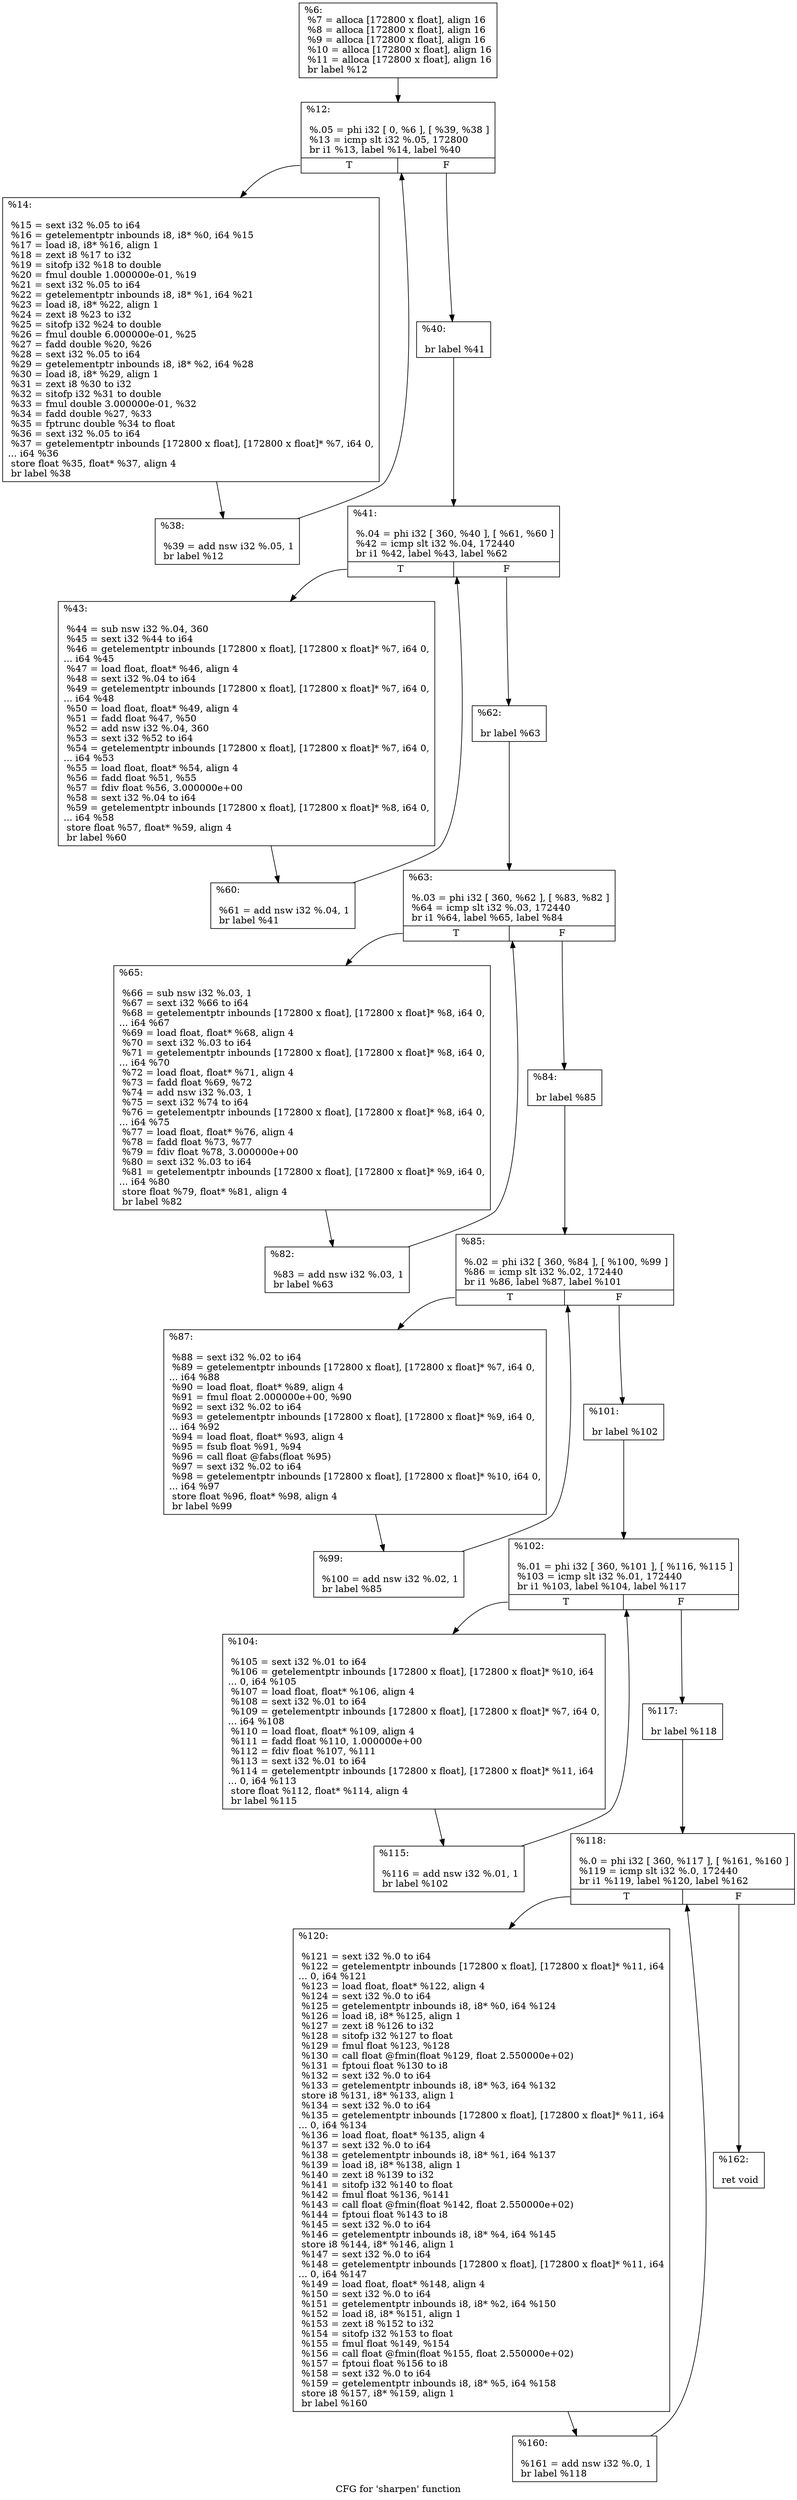 digraph "CFG for 'sharpen' function" {
	label="CFG for 'sharpen' function";

	Node0x3da0f50 [shape=record,label="{%6:\l  %7 = alloca [172800 x float], align 16\l  %8 = alloca [172800 x float], align 16\l  %9 = alloca [172800 x float], align 16\l  %10 = alloca [172800 x float], align 16\l  %11 = alloca [172800 x float], align 16\l  br label %12\l}"];
	Node0x3da0f50 -> Node0x3da0830;
	Node0x3da0830 [shape=record,label="{%12:\l\l  %.05 = phi i32 [ 0, %6 ], [ %39, %38 ]\l  %13 = icmp slt i32 %.05, 172800\l  br i1 %13, label %14, label %40\l|{<s0>T|<s1>F}}"];
	Node0x3da0830:s0 -> Node0x3da1580;
	Node0x3da0830:s1 -> Node0x3da1610;
	Node0x3da1580 [shape=record,label="{%14:\l\l  %15 = sext i32 %.05 to i64\l  %16 = getelementptr inbounds i8, i8* %0, i64 %15\l  %17 = load i8, i8* %16, align 1\l  %18 = zext i8 %17 to i32\l  %19 = sitofp i32 %18 to double\l  %20 = fmul double 1.000000e-01, %19\l  %21 = sext i32 %.05 to i64\l  %22 = getelementptr inbounds i8, i8* %1, i64 %21\l  %23 = load i8, i8* %22, align 1\l  %24 = zext i8 %23 to i32\l  %25 = sitofp i32 %24 to double\l  %26 = fmul double 6.000000e-01, %25\l  %27 = fadd double %20, %26\l  %28 = sext i32 %.05 to i64\l  %29 = getelementptr inbounds i8, i8* %2, i64 %28\l  %30 = load i8, i8* %29, align 1\l  %31 = zext i8 %30 to i32\l  %32 = sitofp i32 %31 to double\l  %33 = fmul double 3.000000e-01, %32\l  %34 = fadd double %27, %33\l  %35 = fptrunc double %34 to float\l  %36 = sext i32 %.05 to i64\l  %37 = getelementptr inbounds [172800 x float], [172800 x float]* %7, i64 0,\l... i64 %36\l  store float %35, float* %37, align 4\l  br label %38\l}"];
	Node0x3da1580 -> Node0x3da12e0;
	Node0x3da12e0 [shape=record,label="{%38:\l\l  %39 = add nsw i32 %.05, 1\l  br label %12\l}"];
	Node0x3da12e0 -> Node0x3da0830;
	Node0x3da1610 [shape=record,label="{%40:\l\l  br label %41\l}"];
	Node0x3da1610 -> Node0x3da2ff0;
	Node0x3da2ff0 [shape=record,label="{%41:\l\l  %.04 = phi i32 [ 360, %40 ], [ %61, %60 ]\l  %42 = icmp slt i32 %.04, 172440\l  br i1 %42, label %43, label %62\l|{<s0>T|<s1>F}}"];
	Node0x3da2ff0:s0 -> Node0x3da3220;
	Node0x3da2ff0:s1 -> Node0x3da3270;
	Node0x3da3220 [shape=record,label="{%43:\l\l  %44 = sub nsw i32 %.04, 360\l  %45 = sext i32 %44 to i64\l  %46 = getelementptr inbounds [172800 x float], [172800 x float]* %7, i64 0,\l... i64 %45\l  %47 = load float, float* %46, align 4\l  %48 = sext i32 %.04 to i64\l  %49 = getelementptr inbounds [172800 x float], [172800 x float]* %7, i64 0,\l... i64 %48\l  %50 = load float, float* %49, align 4\l  %51 = fadd float %47, %50\l  %52 = add nsw i32 %.04, 360\l  %53 = sext i32 %52 to i64\l  %54 = getelementptr inbounds [172800 x float], [172800 x float]* %7, i64 0,\l... i64 %53\l  %55 = load float, float* %54, align 4\l  %56 = fadd float %51, %55\l  %57 = fdiv float %56, 3.000000e+00\l  %58 = sext i32 %.04 to i64\l  %59 = getelementptr inbounds [172800 x float], [172800 x float]* %8, i64 0,\l... i64 %58\l  store float %57, float* %59, align 4\l  br label %60\l}"];
	Node0x3da3220 -> Node0x3da30a0;
	Node0x3da30a0 [shape=record,label="{%60:\l\l  %61 = add nsw i32 %.04, 1\l  br label %41\l}"];
	Node0x3da30a0 -> Node0x3da2ff0;
	Node0x3da3270 [shape=record,label="{%62:\l\l  br label %63\l}"];
	Node0x3da3270 -> Node0x3da3d00;
	Node0x3da3d00 [shape=record,label="{%63:\l\l  %.03 = phi i32 [ 360, %62 ], [ %83, %82 ]\l  %64 = icmp slt i32 %.03, 172440\l  br i1 %64, label %65, label %84\l|{<s0>T|<s1>F}}"];
	Node0x3da3d00:s0 -> Node0x3da2a40;
	Node0x3da3d00:s1 -> Node0x3da2a90;
	Node0x3da2a40 [shape=record,label="{%65:\l\l  %66 = sub nsw i32 %.03, 1\l  %67 = sext i32 %66 to i64\l  %68 = getelementptr inbounds [172800 x float], [172800 x float]* %8, i64 0,\l... i64 %67\l  %69 = load float, float* %68, align 4\l  %70 = sext i32 %.03 to i64\l  %71 = getelementptr inbounds [172800 x float], [172800 x float]* %8, i64 0,\l... i64 %70\l  %72 = load float, float* %71, align 4\l  %73 = fadd float %69, %72\l  %74 = add nsw i32 %.03, 1\l  %75 = sext i32 %74 to i64\l  %76 = getelementptr inbounds [172800 x float], [172800 x float]* %8, i64 0,\l... i64 %75\l  %77 = load float, float* %76, align 4\l  %78 = fadd float %73, %77\l  %79 = fdiv float %78, 3.000000e+00\l  %80 = sext i32 %.03 to i64\l  %81 = getelementptr inbounds [172800 x float], [172800 x float]* %9, i64 0,\l... i64 %80\l  store float %79, float* %81, align 4\l  br label %82\l}"];
	Node0x3da2a40 -> Node0x3da3db0;
	Node0x3da3db0 [shape=record,label="{%82:\l\l  %83 = add nsw i32 %.03, 1\l  br label %63\l}"];
	Node0x3da3db0 -> Node0x3da3d00;
	Node0x3da2a90 [shape=record,label="{%84:\l\l  br label %85\l}"];
	Node0x3da2a90 -> Node0x3da4bc0;
	Node0x3da4bc0 [shape=record,label="{%85:\l\l  %.02 = phi i32 [ 360, %84 ], [ %100, %99 ]\l  %86 = icmp slt i32 %.02, 172440\l  br i1 %86, label %87, label %101\l|{<s0>T|<s1>F}}"];
	Node0x3da4bc0:s0 -> Node0x3da4df0;
	Node0x3da4bc0:s1 -> Node0x3da4e40;
	Node0x3da4df0 [shape=record,label="{%87:\l\l  %88 = sext i32 %.02 to i64\l  %89 = getelementptr inbounds [172800 x float], [172800 x float]* %7, i64 0,\l... i64 %88\l  %90 = load float, float* %89, align 4\l  %91 = fmul float 2.000000e+00, %90\l  %92 = sext i32 %.02 to i64\l  %93 = getelementptr inbounds [172800 x float], [172800 x float]* %9, i64 0,\l... i64 %92\l  %94 = load float, float* %93, align 4\l  %95 = fsub float %91, %94\l  %96 = call float @fabs(float %95)\l  %97 = sext i32 %.02 to i64\l  %98 = getelementptr inbounds [172800 x float], [172800 x float]* %10, i64 0,\l... i64 %97\l  store float %96, float* %98, align 4\l  br label %99\l}"];
	Node0x3da4df0 -> Node0x3da4c70;
	Node0x3da4c70 [shape=record,label="{%99:\l\l  %100 = add nsw i32 %.02, 1\l  br label %85\l}"];
	Node0x3da4c70 -> Node0x3da4bc0;
	Node0x3da4e40 [shape=record,label="{%101:\l\l  br label %102\l}"];
	Node0x3da4e40 -> Node0x3da56f0;
	Node0x3da56f0 [shape=record,label="{%102:\l\l  %.01 = phi i32 [ 360, %101 ], [ %116, %115 ]\l  %103 = icmp slt i32 %.01, 172440\l  br i1 %103, label %104, label %117\l|{<s0>T|<s1>F}}"];
	Node0x3da56f0:s0 -> Node0x3da5920;
	Node0x3da56f0:s1 -> Node0x3da5970;
	Node0x3da5920 [shape=record,label="{%104:\l\l  %105 = sext i32 %.01 to i64\l  %106 = getelementptr inbounds [172800 x float], [172800 x float]* %10, i64\l... 0, i64 %105\l  %107 = load float, float* %106, align 4\l  %108 = sext i32 %.01 to i64\l  %109 = getelementptr inbounds [172800 x float], [172800 x float]* %7, i64 0,\l... i64 %108\l  %110 = load float, float* %109, align 4\l  %111 = fadd float %110, 1.000000e+00\l  %112 = fdiv float %107, %111\l  %113 = sext i32 %.01 to i64\l  %114 = getelementptr inbounds [172800 x float], [172800 x float]* %11, i64\l... 0, i64 %113\l  store float %112, float* %114, align 4\l  br label %115\l}"];
	Node0x3da5920 -> Node0x3da57a0;
	Node0x3da57a0 [shape=record,label="{%115:\l\l  %116 = add nsw i32 %.01, 1\l  br label %102\l}"];
	Node0x3da57a0 -> Node0x3da56f0;
	Node0x3da5970 [shape=record,label="{%117:\l\l  br label %118\l}"];
	Node0x3da5970 -> Node0x3da6140;
	Node0x3da6140 [shape=record,label="{%118:\l\l  %.0 = phi i32 [ 360, %117 ], [ %161, %160 ]\l  %119 = icmp slt i32 %.0, 172440\l  br i1 %119, label %120, label %162\l|{<s0>T|<s1>F}}"];
	Node0x3da6140:s0 -> Node0x3da6370;
	Node0x3da6140:s1 -> Node0x3da63c0;
	Node0x3da6370 [shape=record,label="{%120:\l\l  %121 = sext i32 %.0 to i64\l  %122 = getelementptr inbounds [172800 x float], [172800 x float]* %11, i64\l... 0, i64 %121\l  %123 = load float, float* %122, align 4\l  %124 = sext i32 %.0 to i64\l  %125 = getelementptr inbounds i8, i8* %0, i64 %124\l  %126 = load i8, i8* %125, align 1\l  %127 = zext i8 %126 to i32\l  %128 = sitofp i32 %127 to float\l  %129 = fmul float %123, %128\l  %130 = call float @fmin(float %129, float 2.550000e+02)\l  %131 = fptoui float %130 to i8\l  %132 = sext i32 %.0 to i64\l  %133 = getelementptr inbounds i8, i8* %3, i64 %132\l  store i8 %131, i8* %133, align 1\l  %134 = sext i32 %.0 to i64\l  %135 = getelementptr inbounds [172800 x float], [172800 x float]* %11, i64\l... 0, i64 %134\l  %136 = load float, float* %135, align 4\l  %137 = sext i32 %.0 to i64\l  %138 = getelementptr inbounds i8, i8* %1, i64 %137\l  %139 = load i8, i8* %138, align 1\l  %140 = zext i8 %139 to i32\l  %141 = sitofp i32 %140 to float\l  %142 = fmul float %136, %141\l  %143 = call float @fmin(float %142, float 2.550000e+02)\l  %144 = fptoui float %143 to i8\l  %145 = sext i32 %.0 to i64\l  %146 = getelementptr inbounds i8, i8* %4, i64 %145\l  store i8 %144, i8* %146, align 1\l  %147 = sext i32 %.0 to i64\l  %148 = getelementptr inbounds [172800 x float], [172800 x float]* %11, i64\l... 0, i64 %147\l  %149 = load float, float* %148, align 4\l  %150 = sext i32 %.0 to i64\l  %151 = getelementptr inbounds i8, i8* %2, i64 %150\l  %152 = load i8, i8* %151, align 1\l  %153 = zext i8 %152 to i32\l  %154 = sitofp i32 %153 to float\l  %155 = fmul float %149, %154\l  %156 = call float @fmin(float %155, float 2.550000e+02)\l  %157 = fptoui float %156 to i8\l  %158 = sext i32 %.0 to i64\l  %159 = getelementptr inbounds i8, i8* %5, i64 %158\l  store i8 %157, i8* %159, align 1\l  br label %160\l}"];
	Node0x3da6370 -> Node0x3da61f0;
	Node0x3da61f0 [shape=record,label="{%160:\l\l  %161 = add nsw i32 %.0, 1\l  br label %118\l}"];
	Node0x3da61f0 -> Node0x3da6140;
	Node0x3da63c0 [shape=record,label="{%162:\l\l  ret void\l}"];
}
